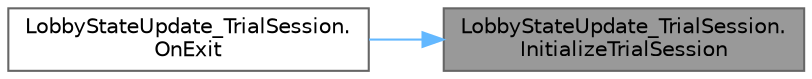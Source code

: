 digraph "LobbyStateUpdate_TrialSession.InitializeTrialSession"
{
 // LATEX_PDF_SIZE
  bgcolor="transparent";
  edge [fontname=Helvetica,fontsize=10,labelfontname=Helvetica,labelfontsize=10];
  node [fontname=Helvetica,fontsize=10,shape=box,height=0.2,width=0.4];
  rankdir="RL";
  Node1 [id="Node000001",label="LobbyStateUpdate_TrialSession.\lInitializeTrialSession",height=0.2,width=0.4,color="gray40", fillcolor="grey60", style="filled", fontcolor="black",tooltip=" "];
  Node1 -> Node2 [id="edge1_Node000001_Node000002",dir="back",color="steelblue1",style="solid",tooltip=" "];
  Node2 [id="Node000002",label="LobbyStateUpdate_TrialSession.\lOnExit",height=0.2,width=0.4,color="grey40", fillcolor="white", style="filled",URL="$class_lobby_state_update___trial_session.html#a87810ab2c5dac3e83c79d91e9eedfa72",tooltip="終了処理"];
}

